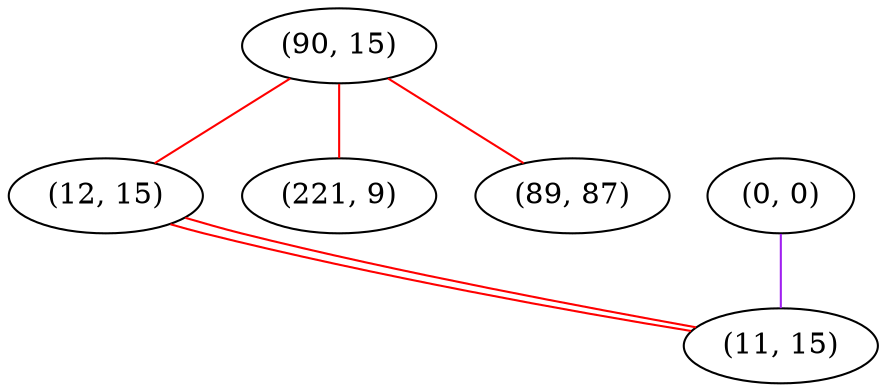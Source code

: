 graph "" {
"(90, 15)";
"(12, 15)";
"(0, 0)";
"(221, 9)";
"(11, 15)";
"(89, 87)";
"(90, 15)" -- "(221, 9)"  [color=red, key=0, weight=1];
"(90, 15)" -- "(12, 15)"  [color=red, key=0, weight=1];
"(90, 15)" -- "(89, 87)"  [color=red, key=0, weight=1];
"(12, 15)" -- "(11, 15)"  [color=red, key=0, weight=1];
"(12, 15)" -- "(11, 15)"  [color=red, key=1, weight=1];
"(0, 0)" -- "(11, 15)"  [color=purple, key=0, weight=4];
}
